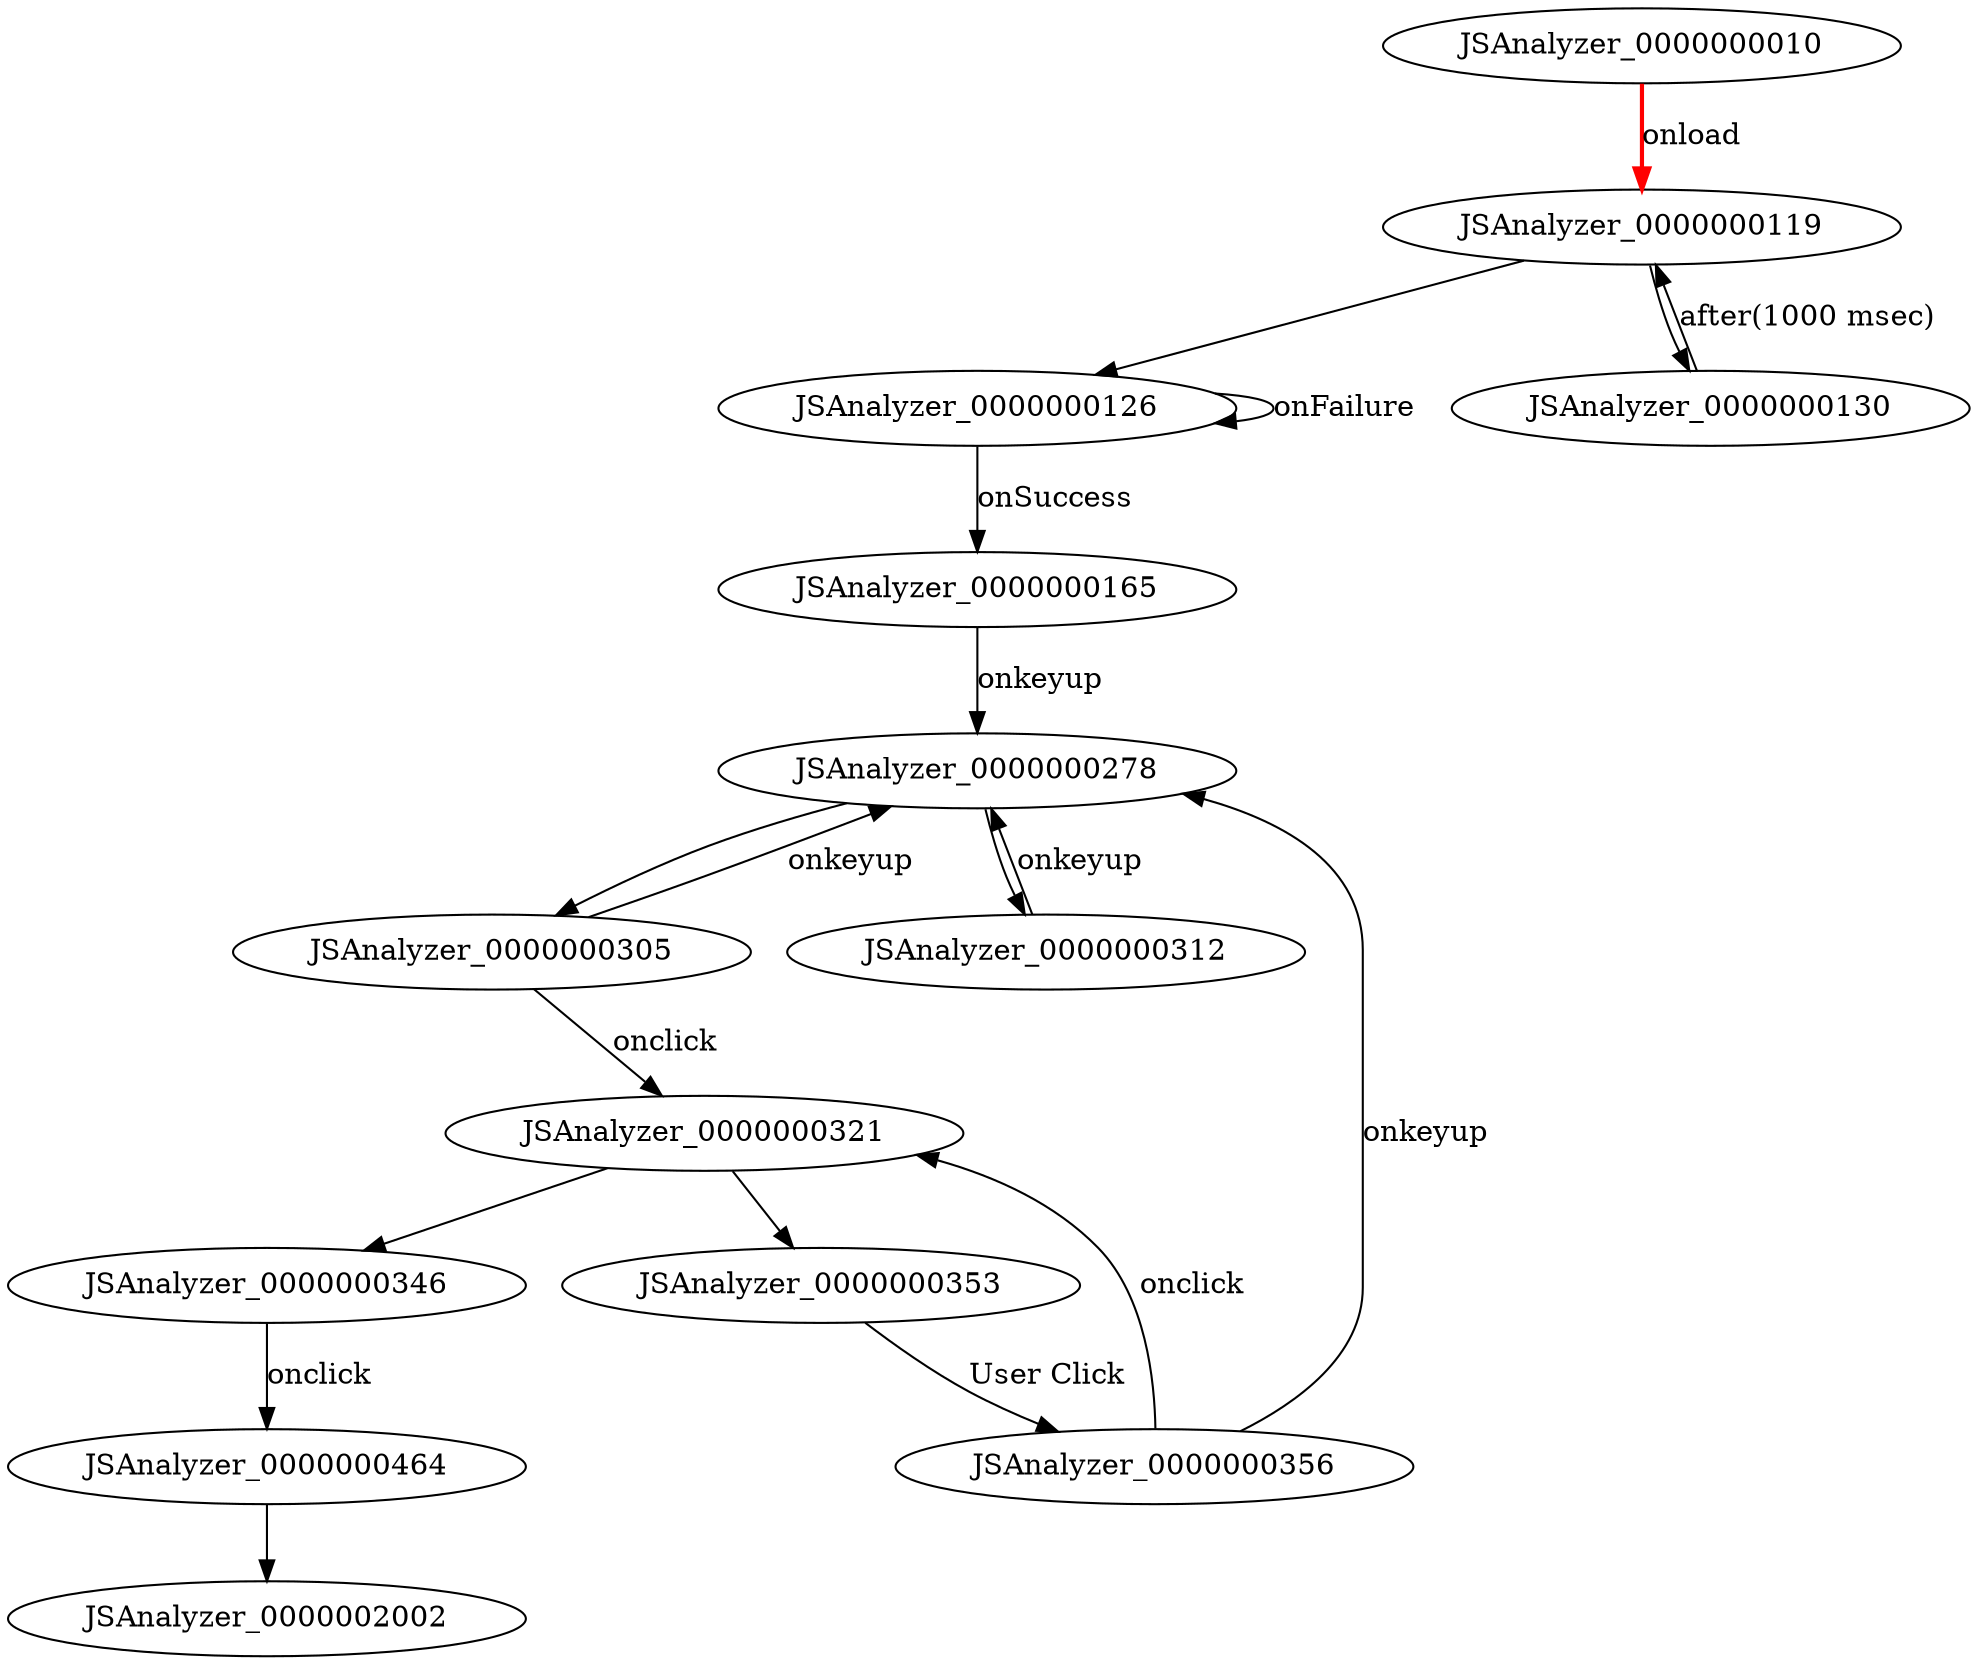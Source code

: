 digraph FSM {
JSAnalyzer_0000000010;
JSAnalyzer_0000000119;
JSAnalyzer_0000000126;
JSAnalyzer_0000000130;
JSAnalyzer_0000000165;
JSAnalyzer_0000000278;
JSAnalyzer_0000000305;
JSAnalyzer_0000000312;
JSAnalyzer_0000000321;
JSAnalyzer_0000000346;
JSAnalyzer_0000000353;
JSAnalyzer_0000000464;
JSAnalyzer_0000000356;
JSAnalyzer_0000000119 -> JSAnalyzer_0000000126 []
JSAnalyzer_0000000119 -> JSAnalyzer_0000000130 []
JSAnalyzer_0000000278 -> JSAnalyzer_0000000305 []
JSAnalyzer_0000000278 -> JSAnalyzer_0000000312 []
JSAnalyzer_0000000321 -> JSAnalyzer_0000000346 []
JSAnalyzer_0000000321 -> JSAnalyzer_0000000353 []
JSAnalyzer_0000000010 -> JSAnalyzer_0000000119 [label="onload",style=bold,color=red]
JSAnalyzer_0000000126 -> JSAnalyzer_0000000165 [label="onSuccess"]
JSAnalyzer_0000000126 -> JSAnalyzer_0000000126 [label="onFailure"]
JSAnalyzer_0000000130 -> JSAnalyzer_0000000119 [label="after(1000 msec)"]
JSAnalyzer_0000000165 -> JSAnalyzer_0000000278 [label="onkeyup"]
JSAnalyzer_0000000305 -> JSAnalyzer_0000000278 [label="onkeyup"]
JSAnalyzer_0000000305 -> JSAnalyzer_0000000321 [label="onclick"]
JSAnalyzer_0000000312 -> JSAnalyzer_0000000278 [label="onkeyup"]
JSAnalyzer_0000000346 -> JSAnalyzer_0000000464 [label="onclick"]
JSAnalyzer_0000000353 -> JSAnalyzer_0000000356 [label="User Click"]
JSAnalyzer_0000000356 -> JSAnalyzer_0000000278 [label="onkeyup"]
JSAnalyzer_0000000356 -> JSAnalyzer_0000000321 [label="onclick"]
JSAnalyzer_0000000464 -> JSAnalyzer_0000002002 []
}

